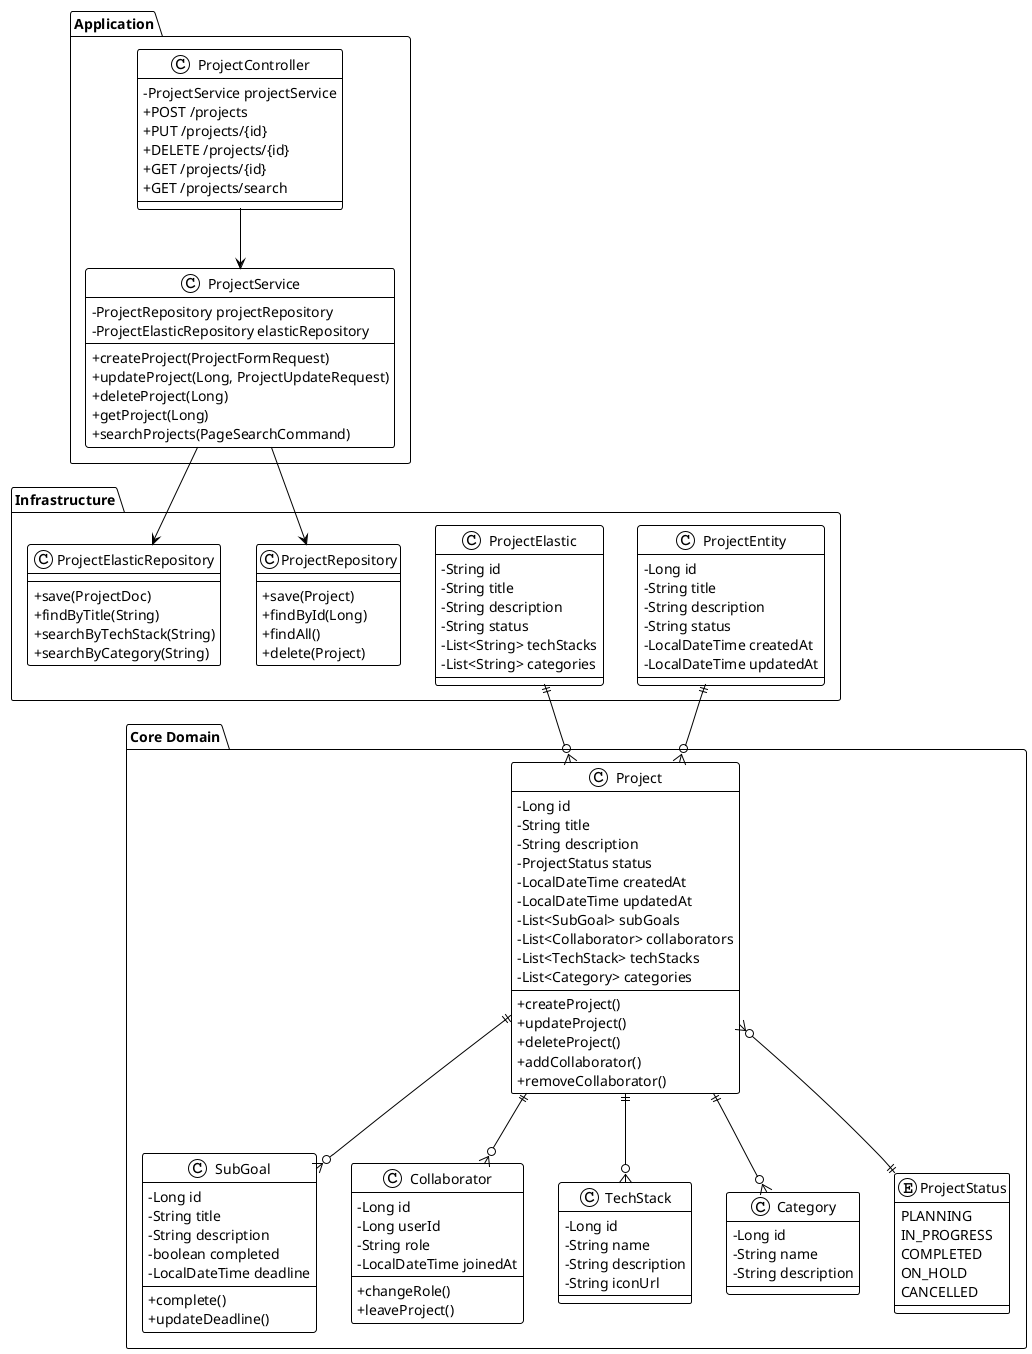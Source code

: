 @startuml project-class
!theme plain
skinparam backgroundColor #FFFFFF
skinparam classAttributeIconSize 0

package "Core Domain" {
  class Project {
    -Long id
    -String title
    -String description
    -ProjectStatus status
    -LocalDateTime createdAt
    -LocalDateTime updatedAt
    -List<SubGoal> subGoals
    -List<Collaborator> collaborators
    -List<TechStack> techStacks
    -List<Category> categories
    +createProject()
    +updateProject()
    +deleteProject()
    +addCollaborator()
    +removeCollaborator()
  }
  
  class SubGoal {
    -Long id
    -String title
    -String description
    -boolean completed
    -LocalDateTime deadline
    +complete()
    +updateDeadline()
  }
  
  class Collaborator {
    -Long id
    -Long userId
    -String role
    -LocalDateTime joinedAt
    +changeRole()
    +leaveProject()
  }
  
  class TechStack {
    -Long id
    -String name
    -String description
    -String iconUrl
  }
  
  class Category {
    -Long id
    -String name
    -String description
  }
  
  enum ProjectStatus {
    PLANNING
    IN_PROGRESS
    COMPLETED
    ON_HOLD
    CANCELLED
  }
}

package "Infrastructure" {
  class ProjectEntity {
    -Long id
    -String title
    -String description
    -String status
    -LocalDateTime createdAt
    -LocalDateTime updatedAt
  }
  
  class ProjectElastic {
    -String id
    -String title
    -String description
    -String status
    -List<String> techStacks
    -List<String> categories
  }
  
  class ProjectRepository {
    +save(Project)
    +findById(Long)
    +findAll()
    +delete(Project)
  }
  
  class ProjectElasticRepository {
    +save(ProjectDoc)
    +findByTitle(String)
    +searchByTechStack(String)
    +searchByCategory(String)
  }
}

package "Application" {
  class ProjectService {
    -ProjectRepository projectRepository
    -ProjectElasticRepository elasticRepository
    +createProject(ProjectFormRequest)
    +updateProject(Long, ProjectUpdateRequest)
    +deleteProject(Long)
    +getProject(Long)
    +searchProjects(PageSearchCommand)
  }
  
  class ProjectController {
    -ProjectService projectService
    +POST /projects
    +PUT /projects/{id}
    +DELETE /projects/{id}
    +GET /projects/{id}
    +GET /projects/search
  }
}

' Relationships
Project ||--o{ SubGoal
Project ||--o{ Collaborator
Project ||--o{ TechStack
Project ||--o{ Category
Project }o--|| ProjectStatus

ProjectEntity ||--o{ Project
ProjectElastic ||--o{ Project

ProjectService --> ProjectRepository
ProjectService --> ProjectElasticRepository
ProjectController --> ProjectService

@enduml
